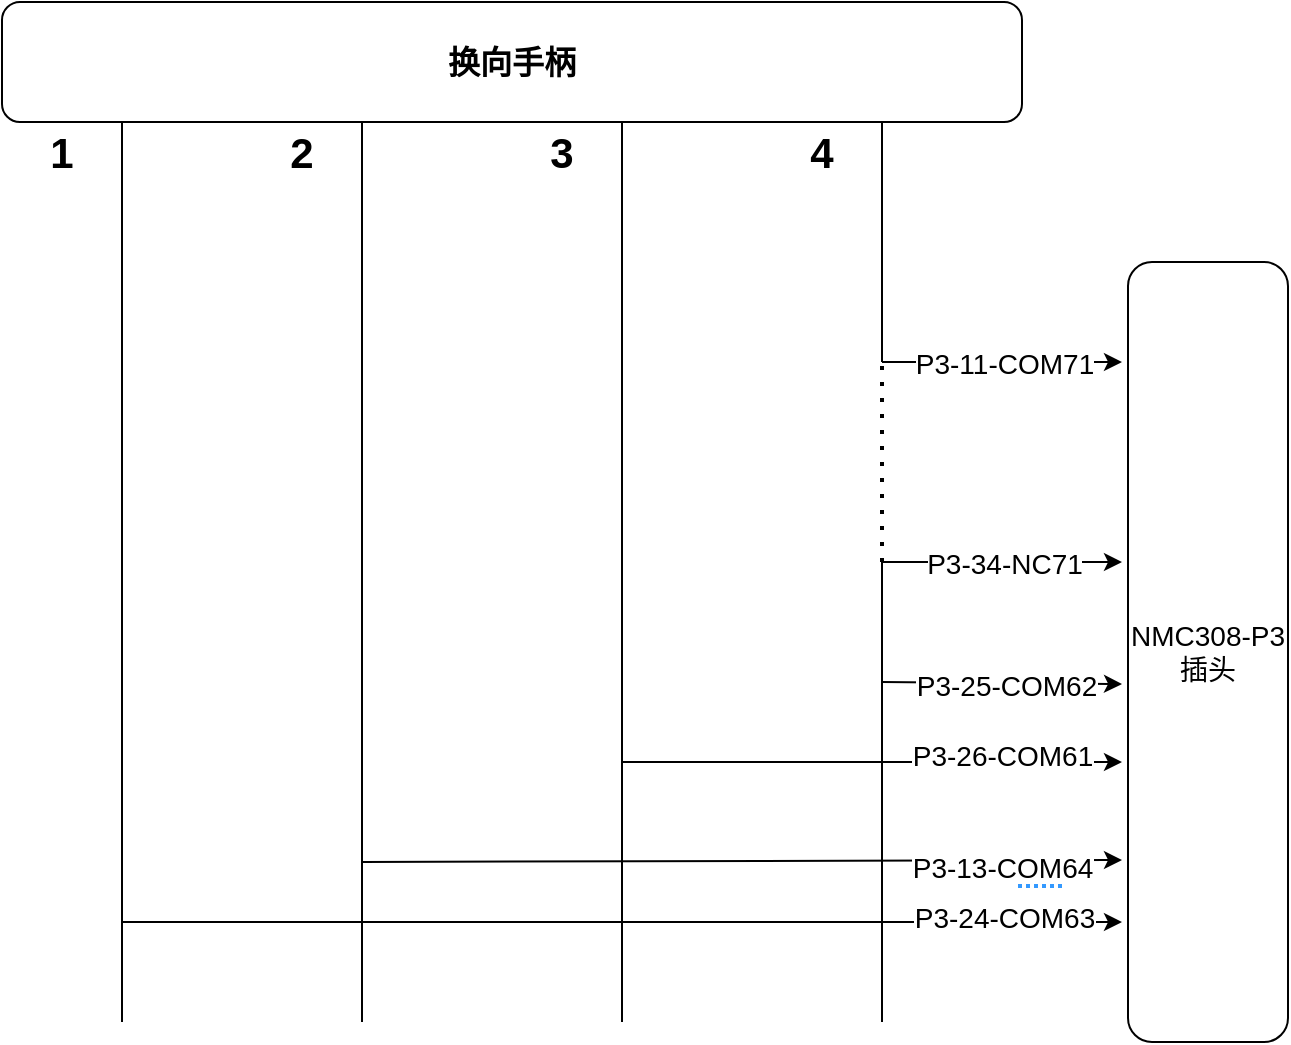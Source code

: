 <mxfile version="26.1.1">
  <diagram name="第 1 页" id="4aTI_xNLZGXozaGMwqnL">
    <mxGraphModel dx="1195" dy="615" grid="1" gridSize="10" guides="1" tooltips="1" connect="1" arrows="1" fold="1" page="1" pageScale="1" pageWidth="2000" pageHeight="2000" math="0" shadow="0">
      <root>
        <mxCell id="0" />
        <mxCell id="1" parent="0" />
        <mxCell id="cZVvwm0Kt41P4XqhGF9Q-1" value="&lt;b&gt;&lt;font style=&quot;font-size: 16px;&quot;&gt;换向手柄&lt;/font&gt;&lt;/b&gt;" style="rounded=1;whiteSpace=wrap;html=1;" vertex="1" parent="1">
          <mxGeometry x="410" y="200" width="510" height="60" as="geometry" />
        </mxCell>
        <mxCell id="cZVvwm0Kt41P4XqhGF9Q-2" value="" style="endArrow=none;html=1;rounded=0;entryX=1;entryY=0;entryDx=0;entryDy=0;" edge="1" parent="1" target="cZVvwm0Kt41P4XqhGF9Q-6">
          <mxGeometry width="50" height="50" relative="1" as="geometry">
            <mxPoint x="470" y="710" as="sourcePoint" />
            <mxPoint x="470" y="200" as="targetPoint" />
          </mxGeometry>
        </mxCell>
        <mxCell id="cZVvwm0Kt41P4XqhGF9Q-3" value="" style="endArrow=none;html=1;rounded=0;entryX=1;entryY=0;entryDx=0;entryDy=0;" edge="1" parent="1" target="cZVvwm0Kt41P4XqhGF9Q-7">
          <mxGeometry width="50" height="50" relative="1" as="geometry">
            <mxPoint x="590" y="710" as="sourcePoint" />
            <mxPoint x="590" y="200" as="targetPoint" />
          </mxGeometry>
        </mxCell>
        <mxCell id="cZVvwm0Kt41P4XqhGF9Q-4" value="" style="endArrow=none;html=1;rounded=0;entryX=1;entryY=0;entryDx=0;entryDy=0;" edge="1" parent="1" target="cZVvwm0Kt41P4XqhGF9Q-8">
          <mxGeometry width="50" height="50" relative="1" as="geometry">
            <mxPoint x="720" y="710" as="sourcePoint" />
            <mxPoint x="720" y="200" as="targetPoint" />
          </mxGeometry>
        </mxCell>
        <mxCell id="cZVvwm0Kt41P4XqhGF9Q-5" value="" style="endArrow=none;html=1;rounded=0;entryX=1;entryY=0;entryDx=0;entryDy=0;" edge="1" parent="1" target="cZVvwm0Kt41P4XqhGF9Q-9">
          <mxGeometry width="50" height="50" relative="1" as="geometry">
            <mxPoint x="850" y="380" as="sourcePoint" />
            <mxPoint x="850" y="200" as="targetPoint" />
          </mxGeometry>
        </mxCell>
        <mxCell id="cZVvwm0Kt41P4XqhGF9Q-6" value="1" style="text;html=1;align=center;verticalAlign=middle;whiteSpace=wrap;rounded=0;strokeWidth=3;fontStyle=1;fontSize=21;" vertex="1" parent="1">
          <mxGeometry x="410" y="260" width="60" height="30" as="geometry" />
        </mxCell>
        <mxCell id="cZVvwm0Kt41P4XqhGF9Q-7" value="2" style="text;html=1;align=center;verticalAlign=middle;whiteSpace=wrap;rounded=0;strokeWidth=3;fontStyle=1;fontSize=21;" vertex="1" parent="1">
          <mxGeometry x="530" y="260" width="60" height="30" as="geometry" />
        </mxCell>
        <mxCell id="cZVvwm0Kt41P4XqhGF9Q-8" value="3" style="text;html=1;align=center;verticalAlign=middle;whiteSpace=wrap;rounded=0;strokeWidth=3;fontStyle=1;fontSize=21;" vertex="1" parent="1">
          <mxGeometry x="660" y="260" width="60" height="30" as="geometry" />
        </mxCell>
        <mxCell id="cZVvwm0Kt41P4XqhGF9Q-9" value="4" style="text;html=1;align=center;verticalAlign=middle;whiteSpace=wrap;rounded=0;strokeWidth=3;fontStyle=1;fontSize=21;" vertex="1" parent="1">
          <mxGeometry x="790" y="260" width="60" height="30" as="geometry" />
        </mxCell>
        <mxCell id="cZVvwm0Kt41P4XqhGF9Q-10" value="" style="endArrow=none;html=1;rounded=0;" edge="1" parent="1">
          <mxGeometry width="50" height="50" relative="1" as="geometry">
            <mxPoint x="850" y="710" as="sourcePoint" />
            <mxPoint x="850" y="480" as="targetPoint" />
          </mxGeometry>
        </mxCell>
        <mxCell id="cZVvwm0Kt41P4XqhGF9Q-11" value="" style="endArrow=none;dashed=1;html=1;dashPattern=1 3;strokeWidth=2;rounded=0;" edge="1" parent="1">
          <mxGeometry width="50" height="50" relative="1" as="geometry">
            <mxPoint x="850" y="480" as="sourcePoint" />
            <mxPoint x="850" y="380" as="targetPoint" />
          </mxGeometry>
        </mxCell>
        <mxCell id="cZVvwm0Kt41P4XqhGF9Q-12" value="" style="endArrow=classic;html=1;rounded=0;" edge="1" parent="1">
          <mxGeometry width="50" height="50" relative="1" as="geometry">
            <mxPoint x="850" y="380" as="sourcePoint" />
            <mxPoint x="970" y="380" as="targetPoint" />
          </mxGeometry>
        </mxCell>
        <mxCell id="cZVvwm0Kt41P4XqhGF9Q-15" value="P3-11-COM71" style="edgeLabel;html=1;align=center;verticalAlign=middle;resizable=0;points=[];fontSize=14;" vertex="1" connectable="0" parent="cZVvwm0Kt41P4XqhGF9Q-12">
          <mxGeometry x="-0.194" y="-1" relative="1" as="geometry">
            <mxPoint x="12" as="offset" />
          </mxGeometry>
        </mxCell>
        <mxCell id="cZVvwm0Kt41P4XqhGF9Q-13" value="" style="endArrow=classic;html=1;rounded=0;" edge="1" parent="1">
          <mxGeometry width="50" height="50" relative="1" as="geometry">
            <mxPoint x="850" y="480" as="sourcePoint" />
            <mxPoint x="970" y="480" as="targetPoint" />
          </mxGeometry>
        </mxCell>
        <mxCell id="cZVvwm0Kt41P4XqhGF9Q-16" value="P3-34-NC71" style="edgeLabel;html=1;align=center;verticalAlign=middle;resizable=0;points=[];fontSize=14;" vertex="1" connectable="0" parent="cZVvwm0Kt41P4XqhGF9Q-13">
          <mxGeometry x="-0.194" y="-1" relative="1" as="geometry">
            <mxPoint x="12" as="offset" />
          </mxGeometry>
        </mxCell>
        <mxCell id="cZVvwm0Kt41P4XqhGF9Q-14" value="&lt;font style=&quot;font-size: 14px;&quot;&gt;NMC308-P3插头&lt;/font&gt;" style="rounded=1;whiteSpace=wrap;html=1;" vertex="1" parent="1">
          <mxGeometry x="973" y="330" width="80" height="390" as="geometry" />
        </mxCell>
        <mxCell id="cZVvwm0Kt41P4XqhGF9Q-17" value="" style="endArrow=classic;html=1;rounded=0;" edge="1" parent="1">
          <mxGeometry width="50" height="50" relative="1" as="geometry">
            <mxPoint x="850" y="540" as="sourcePoint" />
            <mxPoint x="970" y="541" as="targetPoint" />
          </mxGeometry>
        </mxCell>
        <mxCell id="cZVvwm0Kt41P4XqhGF9Q-18" value="P3-25-COM62" style="edgeLabel;html=1;align=center;verticalAlign=middle;resizable=0;points=[];fontSize=14;" vertex="1" connectable="0" parent="cZVvwm0Kt41P4XqhGF9Q-17">
          <mxGeometry x="-0.262" y="-1" relative="1" as="geometry">
            <mxPoint x="17" as="offset" />
          </mxGeometry>
        </mxCell>
        <mxCell id="cZVvwm0Kt41P4XqhGF9Q-19" value="" style="endArrow=classic;html=1;rounded=0;" edge="1" parent="1">
          <mxGeometry width="50" height="50" relative="1" as="geometry">
            <mxPoint x="720" y="580" as="sourcePoint" />
            <mxPoint x="970" y="580" as="targetPoint" />
          </mxGeometry>
        </mxCell>
        <mxCell id="cZVvwm0Kt41P4XqhGF9Q-25" value="&lt;span style=&quot;font-size: 14px;&quot;&gt;P3-26-COM61&lt;/span&gt;" style="edgeLabel;html=1;align=center;verticalAlign=middle;resizable=0;points=[];" vertex="1" connectable="0" parent="cZVvwm0Kt41P4XqhGF9Q-19">
          <mxGeometry x="0.327" y="3" relative="1" as="geometry">
            <mxPoint x="24" as="offset" />
          </mxGeometry>
        </mxCell>
        <mxCell id="cZVvwm0Kt41P4XqhGF9Q-20" value="" style="endArrow=classic;html=1;rounded=0;" edge="1" parent="1">
          <mxGeometry width="50" height="50" relative="1" as="geometry">
            <mxPoint x="590" y="630" as="sourcePoint" />
            <mxPoint x="970" y="629" as="targetPoint" />
          </mxGeometry>
        </mxCell>
        <mxCell id="cZVvwm0Kt41P4XqhGF9Q-24" value="&lt;span style=&quot;font-size: 14px;&quot;&gt;P3-13-C&lt;span style=&quot;cursor: pointer; border-bottom: 2px dotted rgb(51, 153, 255);&quot; data-kimi-recommend=&quot;false&quot; data-kimi-disabled=&quot;false&quot; data-kimi-id=&quot;1743038468778&quot;&gt;OM&lt;/span&gt;64&lt;/span&gt;" style="edgeLabel;html=1;align=center;verticalAlign=middle;resizable=0;points=[];" vertex="1" connectable="0" parent="cZVvwm0Kt41P4XqhGF9Q-20">
          <mxGeometry x="0.548" y="-4" relative="1" as="geometry">
            <mxPoint x="26" as="offset" />
          </mxGeometry>
        </mxCell>
        <mxCell id="cZVvwm0Kt41P4XqhGF9Q-21" value="" style="endArrow=classic;html=1;rounded=0;" edge="1" parent="1">
          <mxGeometry width="50" height="50" relative="1" as="geometry">
            <mxPoint x="470" y="660" as="sourcePoint" />
            <mxPoint x="970" y="660" as="targetPoint" />
          </mxGeometry>
        </mxCell>
        <mxCell id="cZVvwm0Kt41P4XqhGF9Q-23" value="&lt;span style=&quot;font-size: 14px;&quot;&gt;P3-24-COM63&lt;/span&gt;" style="edgeLabel;html=1;align=center;verticalAlign=middle;resizable=0;points=[];" vertex="1" connectable="0" parent="cZVvwm0Kt41P4XqhGF9Q-21">
          <mxGeometry x="0.733" y="2" relative="1" as="geometry">
            <mxPoint x="7" as="offset" />
          </mxGeometry>
        </mxCell>
      </root>
    </mxGraphModel>
  </diagram>
</mxfile>
